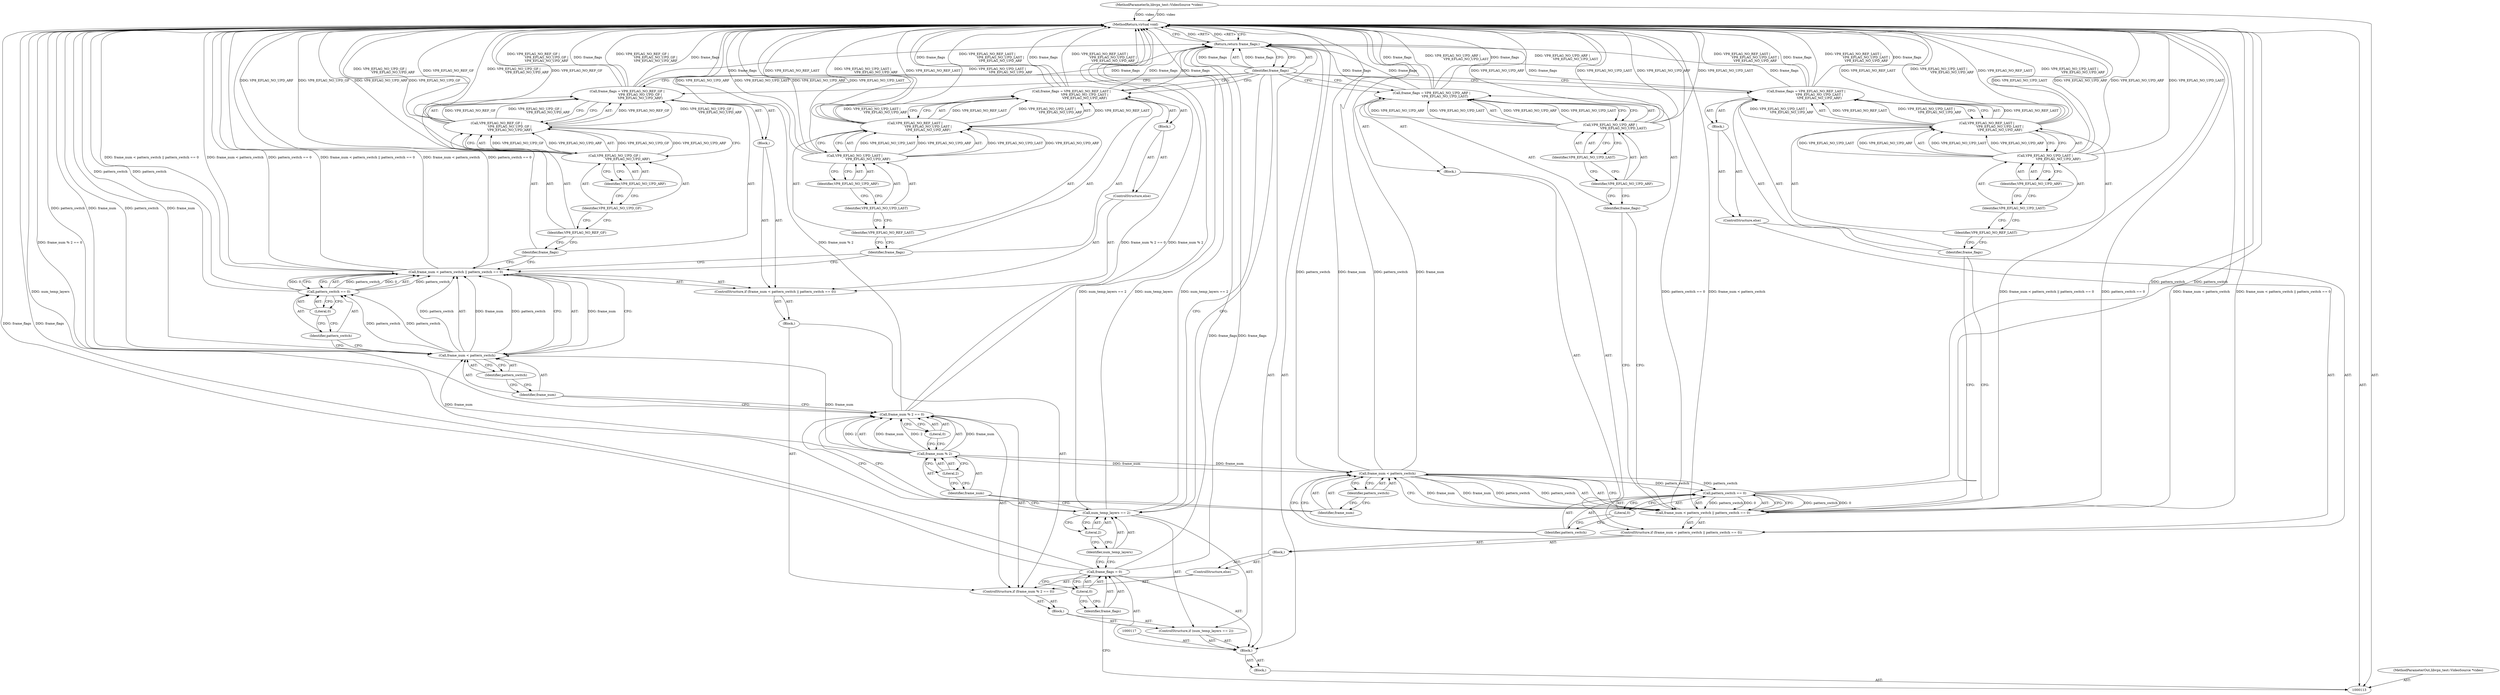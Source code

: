 digraph "0_Android_5a9753fca56f0eeb9f61e342b2fccffc364f9426_67" {
"1000185" [label="(MethodReturn,virtual void)"];
"1000114" [label="(MethodParameterIn,libvpx_test::VideoSource *video)"];
"1000222" [label="(MethodParameterOut,libvpx_test::VideoSource *video)"];
"1000115" [label="(Block,)"];
"1000120" [label="(Literal,0)"];
"1000116" [label="(Block,)"];
"1000118" [label="(Call,frame_flags = 0)"];
"1000119" [label="(Identifier,frame_flags)"];
"1000124" [label="(Literal,2)"];
"1000125" [label="(Block,)"];
"1000121" [label="(ControlStructure,if (num_temp_layers == 2))"];
"1000122" [label="(Call,num_temp_layers == 2)"];
"1000123" [label="(Identifier,num_temp_layers)"];
"1000127" [label="(Call,frame_num % 2 == 0)"];
"1000128" [label="(Call,frame_num % 2)"];
"1000129" [label="(Identifier,frame_num)"];
"1000130" [label="(Literal,2)"];
"1000131" [label="(Literal,0)"];
"1000132" [label="(Block,)"];
"1000126" [label="(ControlStructure,if (frame_num % 2 == 0))"];
"1000133" [label="(ControlStructure,if (frame_num < pattern_switch || pattern_switch == 0))"];
"1000134" [label="(Call,frame_num < pattern_switch || pattern_switch == 0)"];
"1000135" [label="(Call,frame_num < pattern_switch)"];
"1000136" [label="(Identifier,frame_num)"];
"1000137" [label="(Identifier,pattern_switch)"];
"1000138" [label="(Call,pattern_switch == 0)"];
"1000139" [label="(Identifier,pattern_switch)"];
"1000140" [label="(Literal,0)"];
"1000141" [label="(Block,)"];
"1000142" [label="(Call,frame_flags = VP8_EFLAG_NO_REF_GF |\n                          VP8_EFLAG_NO_UPD_GF |\n                          VP8_EFLAG_NO_UPD_ARF)"];
"1000143" [label="(Identifier,frame_flags)"];
"1000144" [label="(Call,VP8_EFLAG_NO_REF_GF |\n                          VP8_EFLAG_NO_UPD_GF |\n                          VP8_EFLAG_NO_UPD_ARF)"];
"1000145" [label="(Identifier,VP8_EFLAG_NO_REF_GF)"];
"1000146" [label="(Call,VP8_EFLAG_NO_UPD_GF |\n                          VP8_EFLAG_NO_UPD_ARF)"];
"1000147" [label="(Identifier,VP8_EFLAG_NO_UPD_GF)"];
"1000148" [label="(Identifier,VP8_EFLAG_NO_UPD_ARF)"];
"1000149" [label="(ControlStructure,else)"];
"1000150" [label="(Block,)"];
"1000151" [label="(Call,frame_flags = VP8_EFLAG_NO_REF_LAST |\n                          VP8_EFLAG_NO_UPD_LAST |\n                          VP8_EFLAG_NO_UPD_ARF)"];
"1000152" [label="(Identifier,frame_flags)"];
"1000153" [label="(Call,VP8_EFLAG_NO_REF_LAST |\n                          VP8_EFLAG_NO_UPD_LAST |\n                          VP8_EFLAG_NO_UPD_ARF)"];
"1000154" [label="(Identifier,VP8_EFLAG_NO_REF_LAST)"];
"1000155" [label="(Call,VP8_EFLAG_NO_UPD_LAST |\n                          VP8_EFLAG_NO_UPD_ARF)"];
"1000156" [label="(Identifier,VP8_EFLAG_NO_UPD_LAST)"];
"1000157" [label="(Identifier,VP8_EFLAG_NO_UPD_ARF)"];
"1000158" [label="(ControlStructure,else)"];
"1000159" [label="(Block,)"];
"1000160" [label="(ControlStructure,if (frame_num < pattern_switch || pattern_switch == 0))"];
"1000161" [label="(Call,frame_num < pattern_switch || pattern_switch == 0)"];
"1000162" [label="(Call,frame_num < pattern_switch)"];
"1000163" [label="(Identifier,frame_num)"];
"1000164" [label="(Identifier,pattern_switch)"];
"1000165" [label="(Call,pattern_switch == 0)"];
"1000166" [label="(Identifier,pattern_switch)"];
"1000167" [label="(Literal,0)"];
"1000168" [label="(Block,)"];
"1000169" [label="(Call,frame_flags = VP8_EFLAG_NO_UPD_ARF |\n                          VP8_EFLAG_NO_UPD_LAST)"];
"1000170" [label="(Identifier,frame_flags)"];
"1000171" [label="(Call,VP8_EFLAG_NO_UPD_ARF |\n                          VP8_EFLAG_NO_UPD_LAST)"];
"1000172" [label="(Identifier,VP8_EFLAG_NO_UPD_ARF)"];
"1000173" [label="(Identifier,VP8_EFLAG_NO_UPD_LAST)"];
"1000174" [label="(ControlStructure,else)"];
"1000175" [label="(Block,)"];
"1000176" [label="(Call,frame_flags = VP8_EFLAG_NO_REF_LAST |\n                          VP8_EFLAG_NO_UPD_LAST |\n                          VP8_EFLAG_NO_UPD_ARF)"];
"1000177" [label="(Identifier,frame_flags)"];
"1000178" [label="(Call,VP8_EFLAG_NO_REF_LAST |\n                          VP8_EFLAG_NO_UPD_LAST |\n                          VP8_EFLAG_NO_UPD_ARF)"];
"1000179" [label="(Identifier,VP8_EFLAG_NO_REF_LAST)"];
"1000180" [label="(Call,VP8_EFLAG_NO_UPD_LAST |\n                          VP8_EFLAG_NO_UPD_ARF)"];
"1000181" [label="(Identifier,VP8_EFLAG_NO_UPD_LAST)"];
"1000182" [label="(Identifier,VP8_EFLAG_NO_UPD_ARF)"];
"1000184" [label="(Identifier,frame_flags)"];
"1000183" [label="(Return,return frame_flags;)"];
"1000185" -> "1000113"  [label="AST: "];
"1000185" -> "1000183"  [label="CFG: "];
"1000183" -> "1000185"  [label="DDG: <RET>"];
"1000162" -> "1000185"  [label="DDG: pattern_switch"];
"1000162" -> "1000185"  [label="DDG: frame_num"];
"1000155" -> "1000185"  [label="DDG: VP8_EFLAG_NO_UPD_ARF"];
"1000155" -> "1000185"  [label="DDG: VP8_EFLAG_NO_UPD_LAST"];
"1000178" -> "1000185"  [label="DDG: VP8_EFLAG_NO_REF_LAST"];
"1000178" -> "1000185"  [label="DDG: VP8_EFLAG_NO_UPD_LAST |\n                          VP8_EFLAG_NO_UPD_ARF"];
"1000114" -> "1000185"  [label="DDG: video"];
"1000180" -> "1000185"  [label="DDG: VP8_EFLAG_NO_UPD_LAST"];
"1000180" -> "1000185"  [label="DDG: VP8_EFLAG_NO_UPD_ARF"];
"1000153" -> "1000185"  [label="DDG: VP8_EFLAG_NO_REF_LAST"];
"1000153" -> "1000185"  [label="DDG: VP8_EFLAG_NO_UPD_LAST |\n                          VP8_EFLAG_NO_UPD_ARF"];
"1000118" -> "1000185"  [label="DDG: frame_flags"];
"1000135" -> "1000185"  [label="DDG: pattern_switch"];
"1000135" -> "1000185"  [label="DDG: frame_num"];
"1000161" -> "1000185"  [label="DDG: pattern_switch == 0"];
"1000161" -> "1000185"  [label="DDG: frame_num < pattern_switch"];
"1000161" -> "1000185"  [label="DDG: frame_num < pattern_switch || pattern_switch == 0"];
"1000176" -> "1000185"  [label="DDG: VP8_EFLAG_NO_REF_LAST |\n                          VP8_EFLAG_NO_UPD_LAST |\n                          VP8_EFLAG_NO_UPD_ARF"];
"1000176" -> "1000185"  [label="DDG: frame_flags"];
"1000171" -> "1000185"  [label="DDG: VP8_EFLAG_NO_UPD_ARF"];
"1000171" -> "1000185"  [label="DDG: VP8_EFLAG_NO_UPD_LAST"];
"1000122" -> "1000185"  [label="DDG: num_temp_layers"];
"1000122" -> "1000185"  [label="DDG: num_temp_layers == 2"];
"1000138" -> "1000185"  [label="DDG: pattern_switch"];
"1000165" -> "1000185"  [label="DDG: pattern_switch"];
"1000151" -> "1000185"  [label="DDG: frame_flags"];
"1000151" -> "1000185"  [label="DDG: VP8_EFLAG_NO_REF_LAST |\n                          VP8_EFLAG_NO_UPD_LAST |\n                          VP8_EFLAG_NO_UPD_ARF"];
"1000142" -> "1000185"  [label="DDG: VP8_EFLAG_NO_REF_GF |\n                          VP8_EFLAG_NO_UPD_GF |\n                          VP8_EFLAG_NO_UPD_ARF"];
"1000142" -> "1000185"  [label="DDG: frame_flags"];
"1000134" -> "1000185"  [label="DDG: frame_num < pattern_switch || pattern_switch == 0"];
"1000134" -> "1000185"  [label="DDG: frame_num < pattern_switch"];
"1000134" -> "1000185"  [label="DDG: pattern_switch == 0"];
"1000146" -> "1000185"  [label="DDG: VP8_EFLAG_NO_UPD_ARF"];
"1000146" -> "1000185"  [label="DDG: VP8_EFLAG_NO_UPD_GF"];
"1000127" -> "1000185"  [label="DDG: frame_num % 2 == 0"];
"1000127" -> "1000185"  [label="DDG: frame_num % 2"];
"1000144" -> "1000185"  [label="DDG: VP8_EFLAG_NO_REF_GF"];
"1000144" -> "1000185"  [label="DDG: VP8_EFLAG_NO_UPD_GF |\n                          VP8_EFLAG_NO_UPD_ARF"];
"1000169" -> "1000185"  [label="DDG: VP8_EFLAG_NO_UPD_ARF |\n                          VP8_EFLAG_NO_UPD_LAST"];
"1000169" -> "1000185"  [label="DDG: frame_flags"];
"1000114" -> "1000113"  [label="AST: "];
"1000114" -> "1000185"  [label="DDG: video"];
"1000222" -> "1000113"  [label="AST: "];
"1000115" -> "1000113"  [label="AST: "];
"1000116" -> "1000115"  [label="AST: "];
"1000120" -> "1000118"  [label="AST: "];
"1000120" -> "1000119"  [label="CFG: "];
"1000118" -> "1000120"  [label="CFG: "];
"1000116" -> "1000115"  [label="AST: "];
"1000117" -> "1000116"  [label="AST: "];
"1000118" -> "1000116"  [label="AST: "];
"1000121" -> "1000116"  [label="AST: "];
"1000183" -> "1000116"  [label="AST: "];
"1000118" -> "1000116"  [label="AST: "];
"1000118" -> "1000120"  [label="CFG: "];
"1000119" -> "1000118"  [label="AST: "];
"1000120" -> "1000118"  [label="AST: "];
"1000123" -> "1000118"  [label="CFG: "];
"1000118" -> "1000185"  [label="DDG: frame_flags"];
"1000118" -> "1000183"  [label="DDG: frame_flags"];
"1000119" -> "1000118"  [label="AST: "];
"1000119" -> "1000113"  [label="CFG: "];
"1000120" -> "1000119"  [label="CFG: "];
"1000124" -> "1000122"  [label="AST: "];
"1000124" -> "1000123"  [label="CFG: "];
"1000122" -> "1000124"  [label="CFG: "];
"1000125" -> "1000121"  [label="AST: "];
"1000126" -> "1000125"  [label="AST: "];
"1000121" -> "1000116"  [label="AST: "];
"1000122" -> "1000121"  [label="AST: "];
"1000125" -> "1000121"  [label="AST: "];
"1000122" -> "1000121"  [label="AST: "];
"1000122" -> "1000124"  [label="CFG: "];
"1000123" -> "1000122"  [label="AST: "];
"1000124" -> "1000122"  [label="AST: "];
"1000129" -> "1000122"  [label="CFG: "];
"1000184" -> "1000122"  [label="CFG: "];
"1000122" -> "1000185"  [label="DDG: num_temp_layers"];
"1000122" -> "1000185"  [label="DDG: num_temp_layers == 2"];
"1000123" -> "1000122"  [label="AST: "];
"1000123" -> "1000118"  [label="CFG: "];
"1000124" -> "1000123"  [label="CFG: "];
"1000127" -> "1000126"  [label="AST: "];
"1000127" -> "1000131"  [label="CFG: "];
"1000128" -> "1000127"  [label="AST: "];
"1000131" -> "1000127"  [label="AST: "];
"1000136" -> "1000127"  [label="CFG: "];
"1000163" -> "1000127"  [label="CFG: "];
"1000127" -> "1000185"  [label="DDG: frame_num % 2 == 0"];
"1000127" -> "1000185"  [label="DDG: frame_num % 2"];
"1000128" -> "1000127"  [label="DDG: frame_num"];
"1000128" -> "1000127"  [label="DDG: 2"];
"1000128" -> "1000127"  [label="AST: "];
"1000128" -> "1000130"  [label="CFG: "];
"1000129" -> "1000128"  [label="AST: "];
"1000130" -> "1000128"  [label="AST: "];
"1000131" -> "1000128"  [label="CFG: "];
"1000128" -> "1000127"  [label="DDG: frame_num"];
"1000128" -> "1000127"  [label="DDG: 2"];
"1000128" -> "1000135"  [label="DDG: frame_num"];
"1000128" -> "1000162"  [label="DDG: frame_num"];
"1000129" -> "1000128"  [label="AST: "];
"1000129" -> "1000122"  [label="CFG: "];
"1000130" -> "1000129"  [label="CFG: "];
"1000130" -> "1000128"  [label="AST: "];
"1000130" -> "1000129"  [label="CFG: "];
"1000128" -> "1000130"  [label="CFG: "];
"1000131" -> "1000127"  [label="AST: "];
"1000131" -> "1000128"  [label="CFG: "];
"1000127" -> "1000131"  [label="CFG: "];
"1000132" -> "1000126"  [label="AST: "];
"1000133" -> "1000132"  [label="AST: "];
"1000126" -> "1000125"  [label="AST: "];
"1000127" -> "1000126"  [label="AST: "];
"1000132" -> "1000126"  [label="AST: "];
"1000158" -> "1000126"  [label="AST: "];
"1000133" -> "1000132"  [label="AST: "];
"1000134" -> "1000133"  [label="AST: "];
"1000141" -> "1000133"  [label="AST: "];
"1000149" -> "1000133"  [label="AST: "];
"1000134" -> "1000133"  [label="AST: "];
"1000134" -> "1000135"  [label="CFG: "];
"1000134" -> "1000138"  [label="CFG: "];
"1000135" -> "1000134"  [label="AST: "];
"1000138" -> "1000134"  [label="AST: "];
"1000143" -> "1000134"  [label="CFG: "];
"1000152" -> "1000134"  [label="CFG: "];
"1000134" -> "1000185"  [label="DDG: frame_num < pattern_switch || pattern_switch == 0"];
"1000134" -> "1000185"  [label="DDG: frame_num < pattern_switch"];
"1000134" -> "1000185"  [label="DDG: pattern_switch == 0"];
"1000135" -> "1000134"  [label="DDG: frame_num"];
"1000135" -> "1000134"  [label="DDG: pattern_switch"];
"1000138" -> "1000134"  [label="DDG: pattern_switch"];
"1000138" -> "1000134"  [label="DDG: 0"];
"1000135" -> "1000134"  [label="AST: "];
"1000135" -> "1000137"  [label="CFG: "];
"1000136" -> "1000135"  [label="AST: "];
"1000137" -> "1000135"  [label="AST: "];
"1000139" -> "1000135"  [label="CFG: "];
"1000134" -> "1000135"  [label="CFG: "];
"1000135" -> "1000185"  [label="DDG: pattern_switch"];
"1000135" -> "1000185"  [label="DDG: frame_num"];
"1000135" -> "1000134"  [label="DDG: frame_num"];
"1000135" -> "1000134"  [label="DDG: pattern_switch"];
"1000128" -> "1000135"  [label="DDG: frame_num"];
"1000135" -> "1000138"  [label="DDG: pattern_switch"];
"1000136" -> "1000135"  [label="AST: "];
"1000136" -> "1000127"  [label="CFG: "];
"1000137" -> "1000136"  [label="CFG: "];
"1000137" -> "1000135"  [label="AST: "];
"1000137" -> "1000136"  [label="CFG: "];
"1000135" -> "1000137"  [label="CFG: "];
"1000138" -> "1000134"  [label="AST: "];
"1000138" -> "1000140"  [label="CFG: "];
"1000139" -> "1000138"  [label="AST: "];
"1000140" -> "1000138"  [label="AST: "];
"1000134" -> "1000138"  [label="CFG: "];
"1000138" -> "1000185"  [label="DDG: pattern_switch"];
"1000138" -> "1000134"  [label="DDG: pattern_switch"];
"1000138" -> "1000134"  [label="DDG: 0"];
"1000135" -> "1000138"  [label="DDG: pattern_switch"];
"1000139" -> "1000138"  [label="AST: "];
"1000139" -> "1000135"  [label="CFG: "];
"1000140" -> "1000139"  [label="CFG: "];
"1000140" -> "1000138"  [label="AST: "];
"1000140" -> "1000139"  [label="CFG: "];
"1000138" -> "1000140"  [label="CFG: "];
"1000141" -> "1000133"  [label="AST: "];
"1000142" -> "1000141"  [label="AST: "];
"1000142" -> "1000141"  [label="AST: "];
"1000142" -> "1000144"  [label="CFG: "];
"1000143" -> "1000142"  [label="AST: "];
"1000144" -> "1000142"  [label="AST: "];
"1000184" -> "1000142"  [label="CFG: "];
"1000142" -> "1000185"  [label="DDG: VP8_EFLAG_NO_REF_GF |\n                          VP8_EFLAG_NO_UPD_GF |\n                          VP8_EFLAG_NO_UPD_ARF"];
"1000142" -> "1000185"  [label="DDG: frame_flags"];
"1000144" -> "1000142"  [label="DDG: VP8_EFLAG_NO_REF_GF"];
"1000144" -> "1000142"  [label="DDG: VP8_EFLAG_NO_UPD_GF |\n                          VP8_EFLAG_NO_UPD_ARF"];
"1000142" -> "1000183"  [label="DDG: frame_flags"];
"1000143" -> "1000142"  [label="AST: "];
"1000143" -> "1000134"  [label="CFG: "];
"1000145" -> "1000143"  [label="CFG: "];
"1000144" -> "1000142"  [label="AST: "];
"1000144" -> "1000146"  [label="CFG: "];
"1000145" -> "1000144"  [label="AST: "];
"1000146" -> "1000144"  [label="AST: "];
"1000142" -> "1000144"  [label="CFG: "];
"1000144" -> "1000185"  [label="DDG: VP8_EFLAG_NO_REF_GF"];
"1000144" -> "1000185"  [label="DDG: VP8_EFLAG_NO_UPD_GF |\n                          VP8_EFLAG_NO_UPD_ARF"];
"1000144" -> "1000142"  [label="DDG: VP8_EFLAG_NO_REF_GF"];
"1000144" -> "1000142"  [label="DDG: VP8_EFLAG_NO_UPD_GF |\n                          VP8_EFLAG_NO_UPD_ARF"];
"1000146" -> "1000144"  [label="DDG: VP8_EFLAG_NO_UPD_GF"];
"1000146" -> "1000144"  [label="DDG: VP8_EFLAG_NO_UPD_ARF"];
"1000145" -> "1000144"  [label="AST: "];
"1000145" -> "1000143"  [label="CFG: "];
"1000147" -> "1000145"  [label="CFG: "];
"1000146" -> "1000144"  [label="AST: "];
"1000146" -> "1000148"  [label="CFG: "];
"1000147" -> "1000146"  [label="AST: "];
"1000148" -> "1000146"  [label="AST: "];
"1000144" -> "1000146"  [label="CFG: "];
"1000146" -> "1000185"  [label="DDG: VP8_EFLAG_NO_UPD_ARF"];
"1000146" -> "1000185"  [label="DDG: VP8_EFLAG_NO_UPD_GF"];
"1000146" -> "1000144"  [label="DDG: VP8_EFLAG_NO_UPD_GF"];
"1000146" -> "1000144"  [label="DDG: VP8_EFLAG_NO_UPD_ARF"];
"1000147" -> "1000146"  [label="AST: "];
"1000147" -> "1000145"  [label="CFG: "];
"1000148" -> "1000147"  [label="CFG: "];
"1000148" -> "1000146"  [label="AST: "];
"1000148" -> "1000147"  [label="CFG: "];
"1000146" -> "1000148"  [label="CFG: "];
"1000149" -> "1000133"  [label="AST: "];
"1000150" -> "1000149"  [label="AST: "];
"1000150" -> "1000149"  [label="AST: "];
"1000151" -> "1000150"  [label="AST: "];
"1000151" -> "1000150"  [label="AST: "];
"1000151" -> "1000153"  [label="CFG: "];
"1000152" -> "1000151"  [label="AST: "];
"1000153" -> "1000151"  [label="AST: "];
"1000184" -> "1000151"  [label="CFG: "];
"1000151" -> "1000185"  [label="DDG: frame_flags"];
"1000151" -> "1000185"  [label="DDG: VP8_EFLAG_NO_REF_LAST |\n                          VP8_EFLAG_NO_UPD_LAST |\n                          VP8_EFLAG_NO_UPD_ARF"];
"1000153" -> "1000151"  [label="DDG: VP8_EFLAG_NO_REF_LAST"];
"1000153" -> "1000151"  [label="DDG: VP8_EFLAG_NO_UPD_LAST |\n                          VP8_EFLAG_NO_UPD_ARF"];
"1000151" -> "1000183"  [label="DDG: frame_flags"];
"1000152" -> "1000151"  [label="AST: "];
"1000152" -> "1000134"  [label="CFG: "];
"1000154" -> "1000152"  [label="CFG: "];
"1000153" -> "1000151"  [label="AST: "];
"1000153" -> "1000155"  [label="CFG: "];
"1000154" -> "1000153"  [label="AST: "];
"1000155" -> "1000153"  [label="AST: "];
"1000151" -> "1000153"  [label="CFG: "];
"1000153" -> "1000185"  [label="DDG: VP8_EFLAG_NO_REF_LAST"];
"1000153" -> "1000185"  [label="DDG: VP8_EFLAG_NO_UPD_LAST |\n                          VP8_EFLAG_NO_UPD_ARF"];
"1000153" -> "1000151"  [label="DDG: VP8_EFLAG_NO_REF_LAST"];
"1000153" -> "1000151"  [label="DDG: VP8_EFLAG_NO_UPD_LAST |\n                          VP8_EFLAG_NO_UPD_ARF"];
"1000155" -> "1000153"  [label="DDG: VP8_EFLAG_NO_UPD_LAST"];
"1000155" -> "1000153"  [label="DDG: VP8_EFLAG_NO_UPD_ARF"];
"1000154" -> "1000153"  [label="AST: "];
"1000154" -> "1000152"  [label="CFG: "];
"1000156" -> "1000154"  [label="CFG: "];
"1000155" -> "1000153"  [label="AST: "];
"1000155" -> "1000157"  [label="CFG: "];
"1000156" -> "1000155"  [label="AST: "];
"1000157" -> "1000155"  [label="AST: "];
"1000153" -> "1000155"  [label="CFG: "];
"1000155" -> "1000185"  [label="DDG: VP8_EFLAG_NO_UPD_ARF"];
"1000155" -> "1000185"  [label="DDG: VP8_EFLAG_NO_UPD_LAST"];
"1000155" -> "1000153"  [label="DDG: VP8_EFLAG_NO_UPD_LAST"];
"1000155" -> "1000153"  [label="DDG: VP8_EFLAG_NO_UPD_ARF"];
"1000156" -> "1000155"  [label="AST: "];
"1000156" -> "1000154"  [label="CFG: "];
"1000157" -> "1000156"  [label="CFG: "];
"1000157" -> "1000155"  [label="AST: "];
"1000157" -> "1000156"  [label="CFG: "];
"1000155" -> "1000157"  [label="CFG: "];
"1000158" -> "1000126"  [label="AST: "];
"1000159" -> "1000158"  [label="AST: "];
"1000159" -> "1000158"  [label="AST: "];
"1000160" -> "1000159"  [label="AST: "];
"1000160" -> "1000159"  [label="AST: "];
"1000161" -> "1000160"  [label="AST: "];
"1000168" -> "1000160"  [label="AST: "];
"1000174" -> "1000160"  [label="AST: "];
"1000161" -> "1000160"  [label="AST: "];
"1000161" -> "1000162"  [label="CFG: "];
"1000161" -> "1000165"  [label="CFG: "];
"1000162" -> "1000161"  [label="AST: "];
"1000165" -> "1000161"  [label="AST: "];
"1000170" -> "1000161"  [label="CFG: "];
"1000177" -> "1000161"  [label="CFG: "];
"1000161" -> "1000185"  [label="DDG: pattern_switch == 0"];
"1000161" -> "1000185"  [label="DDG: frame_num < pattern_switch"];
"1000161" -> "1000185"  [label="DDG: frame_num < pattern_switch || pattern_switch == 0"];
"1000162" -> "1000161"  [label="DDG: frame_num"];
"1000162" -> "1000161"  [label="DDG: pattern_switch"];
"1000165" -> "1000161"  [label="DDG: pattern_switch"];
"1000165" -> "1000161"  [label="DDG: 0"];
"1000162" -> "1000161"  [label="AST: "];
"1000162" -> "1000164"  [label="CFG: "];
"1000163" -> "1000162"  [label="AST: "];
"1000164" -> "1000162"  [label="AST: "];
"1000166" -> "1000162"  [label="CFG: "];
"1000161" -> "1000162"  [label="CFG: "];
"1000162" -> "1000185"  [label="DDG: pattern_switch"];
"1000162" -> "1000185"  [label="DDG: frame_num"];
"1000162" -> "1000161"  [label="DDG: frame_num"];
"1000162" -> "1000161"  [label="DDG: pattern_switch"];
"1000128" -> "1000162"  [label="DDG: frame_num"];
"1000162" -> "1000165"  [label="DDG: pattern_switch"];
"1000163" -> "1000162"  [label="AST: "];
"1000163" -> "1000127"  [label="CFG: "];
"1000164" -> "1000163"  [label="CFG: "];
"1000164" -> "1000162"  [label="AST: "];
"1000164" -> "1000163"  [label="CFG: "];
"1000162" -> "1000164"  [label="CFG: "];
"1000165" -> "1000161"  [label="AST: "];
"1000165" -> "1000167"  [label="CFG: "];
"1000166" -> "1000165"  [label="AST: "];
"1000167" -> "1000165"  [label="AST: "];
"1000161" -> "1000165"  [label="CFG: "];
"1000165" -> "1000185"  [label="DDG: pattern_switch"];
"1000165" -> "1000161"  [label="DDG: pattern_switch"];
"1000165" -> "1000161"  [label="DDG: 0"];
"1000162" -> "1000165"  [label="DDG: pattern_switch"];
"1000166" -> "1000165"  [label="AST: "];
"1000166" -> "1000162"  [label="CFG: "];
"1000167" -> "1000166"  [label="CFG: "];
"1000167" -> "1000165"  [label="AST: "];
"1000167" -> "1000166"  [label="CFG: "];
"1000165" -> "1000167"  [label="CFG: "];
"1000168" -> "1000160"  [label="AST: "];
"1000169" -> "1000168"  [label="AST: "];
"1000169" -> "1000168"  [label="AST: "];
"1000169" -> "1000171"  [label="CFG: "];
"1000170" -> "1000169"  [label="AST: "];
"1000171" -> "1000169"  [label="AST: "];
"1000184" -> "1000169"  [label="CFG: "];
"1000169" -> "1000185"  [label="DDG: VP8_EFLAG_NO_UPD_ARF |\n                          VP8_EFLAG_NO_UPD_LAST"];
"1000169" -> "1000185"  [label="DDG: frame_flags"];
"1000171" -> "1000169"  [label="DDG: VP8_EFLAG_NO_UPD_ARF"];
"1000171" -> "1000169"  [label="DDG: VP8_EFLAG_NO_UPD_LAST"];
"1000169" -> "1000183"  [label="DDG: frame_flags"];
"1000170" -> "1000169"  [label="AST: "];
"1000170" -> "1000161"  [label="CFG: "];
"1000172" -> "1000170"  [label="CFG: "];
"1000171" -> "1000169"  [label="AST: "];
"1000171" -> "1000173"  [label="CFG: "];
"1000172" -> "1000171"  [label="AST: "];
"1000173" -> "1000171"  [label="AST: "];
"1000169" -> "1000171"  [label="CFG: "];
"1000171" -> "1000185"  [label="DDG: VP8_EFLAG_NO_UPD_ARF"];
"1000171" -> "1000185"  [label="DDG: VP8_EFLAG_NO_UPD_LAST"];
"1000171" -> "1000169"  [label="DDG: VP8_EFLAG_NO_UPD_ARF"];
"1000171" -> "1000169"  [label="DDG: VP8_EFLAG_NO_UPD_LAST"];
"1000172" -> "1000171"  [label="AST: "];
"1000172" -> "1000170"  [label="CFG: "];
"1000173" -> "1000172"  [label="CFG: "];
"1000173" -> "1000171"  [label="AST: "];
"1000173" -> "1000172"  [label="CFG: "];
"1000171" -> "1000173"  [label="CFG: "];
"1000174" -> "1000160"  [label="AST: "];
"1000175" -> "1000174"  [label="AST: "];
"1000175" -> "1000174"  [label="AST: "];
"1000176" -> "1000175"  [label="AST: "];
"1000176" -> "1000175"  [label="AST: "];
"1000176" -> "1000178"  [label="CFG: "];
"1000177" -> "1000176"  [label="AST: "];
"1000178" -> "1000176"  [label="AST: "];
"1000184" -> "1000176"  [label="CFG: "];
"1000176" -> "1000185"  [label="DDG: VP8_EFLAG_NO_REF_LAST |\n                          VP8_EFLAG_NO_UPD_LAST |\n                          VP8_EFLAG_NO_UPD_ARF"];
"1000176" -> "1000185"  [label="DDG: frame_flags"];
"1000178" -> "1000176"  [label="DDG: VP8_EFLAG_NO_REF_LAST"];
"1000178" -> "1000176"  [label="DDG: VP8_EFLAG_NO_UPD_LAST |\n                          VP8_EFLAG_NO_UPD_ARF"];
"1000176" -> "1000183"  [label="DDG: frame_flags"];
"1000177" -> "1000176"  [label="AST: "];
"1000177" -> "1000161"  [label="CFG: "];
"1000179" -> "1000177"  [label="CFG: "];
"1000178" -> "1000176"  [label="AST: "];
"1000178" -> "1000180"  [label="CFG: "];
"1000179" -> "1000178"  [label="AST: "];
"1000180" -> "1000178"  [label="AST: "];
"1000176" -> "1000178"  [label="CFG: "];
"1000178" -> "1000185"  [label="DDG: VP8_EFLAG_NO_REF_LAST"];
"1000178" -> "1000185"  [label="DDG: VP8_EFLAG_NO_UPD_LAST |\n                          VP8_EFLAG_NO_UPD_ARF"];
"1000178" -> "1000176"  [label="DDG: VP8_EFLAG_NO_REF_LAST"];
"1000178" -> "1000176"  [label="DDG: VP8_EFLAG_NO_UPD_LAST |\n                          VP8_EFLAG_NO_UPD_ARF"];
"1000180" -> "1000178"  [label="DDG: VP8_EFLAG_NO_UPD_LAST"];
"1000180" -> "1000178"  [label="DDG: VP8_EFLAG_NO_UPD_ARF"];
"1000179" -> "1000178"  [label="AST: "];
"1000179" -> "1000177"  [label="CFG: "];
"1000181" -> "1000179"  [label="CFG: "];
"1000180" -> "1000178"  [label="AST: "];
"1000180" -> "1000182"  [label="CFG: "];
"1000181" -> "1000180"  [label="AST: "];
"1000182" -> "1000180"  [label="AST: "];
"1000178" -> "1000180"  [label="CFG: "];
"1000180" -> "1000185"  [label="DDG: VP8_EFLAG_NO_UPD_LAST"];
"1000180" -> "1000185"  [label="DDG: VP8_EFLAG_NO_UPD_ARF"];
"1000180" -> "1000178"  [label="DDG: VP8_EFLAG_NO_UPD_LAST"];
"1000180" -> "1000178"  [label="DDG: VP8_EFLAG_NO_UPD_ARF"];
"1000181" -> "1000180"  [label="AST: "];
"1000181" -> "1000179"  [label="CFG: "];
"1000182" -> "1000181"  [label="CFG: "];
"1000182" -> "1000180"  [label="AST: "];
"1000182" -> "1000181"  [label="CFG: "];
"1000180" -> "1000182"  [label="CFG: "];
"1000184" -> "1000183"  [label="AST: "];
"1000184" -> "1000142"  [label="CFG: "];
"1000184" -> "1000151"  [label="CFG: "];
"1000184" -> "1000169"  [label="CFG: "];
"1000184" -> "1000176"  [label="CFG: "];
"1000184" -> "1000122"  [label="CFG: "];
"1000183" -> "1000184"  [label="CFG: "];
"1000184" -> "1000183"  [label="DDG: frame_flags"];
"1000183" -> "1000116"  [label="AST: "];
"1000183" -> "1000184"  [label="CFG: "];
"1000184" -> "1000183"  [label="AST: "];
"1000185" -> "1000183"  [label="CFG: "];
"1000183" -> "1000185"  [label="DDG: <RET>"];
"1000184" -> "1000183"  [label="DDG: frame_flags"];
"1000151" -> "1000183"  [label="DDG: frame_flags"];
"1000142" -> "1000183"  [label="DDG: frame_flags"];
"1000118" -> "1000183"  [label="DDG: frame_flags"];
"1000176" -> "1000183"  [label="DDG: frame_flags"];
"1000169" -> "1000183"  [label="DDG: frame_flags"];
}

